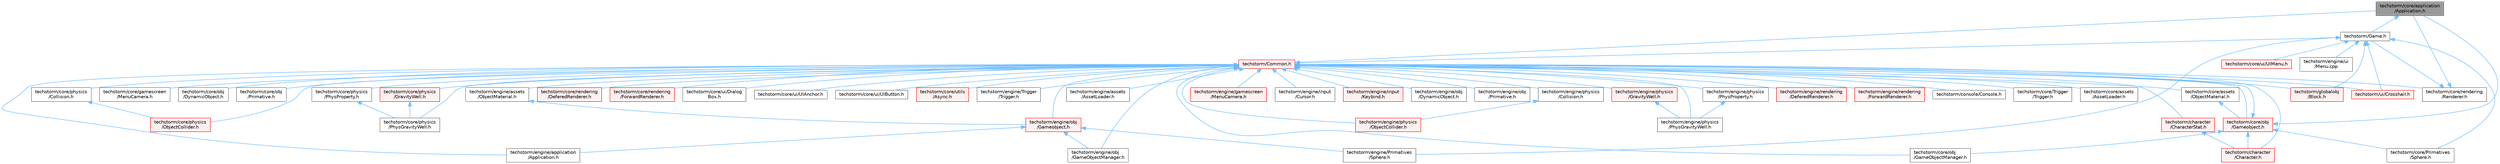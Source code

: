 digraph "techstorm/core/application/Application.h"
{
 // LATEX_PDF_SIZE
  bgcolor="transparent";
  edge [fontname=Helvetica,fontsize=10,labelfontname=Helvetica,labelfontsize=10];
  node [fontname=Helvetica,fontsize=10,shape=box,height=0.2,width=0.4];
  Node1 [id="Node000001",label="techstorm/core/application\l/Application.h",height=0.2,width=0.4,color="gray40", fillcolor="grey60", style="filled", fontcolor="black",tooltip=" "];
  Node1 -> Node2 [id="edge1_Node000001_Node000002",dir="back",color="steelblue1",style="solid",tooltip=" "];
  Node2 [id="Node000002",label="techstorm/Game.h",height=0.2,width=0.4,color="grey40", fillcolor="white", style="filled",URL="$_game_8h.html",tooltip=" "];
  Node2 -> Node3 [id="edge2_Node000002_Node000003",dir="back",color="steelblue1",style="solid",tooltip=" "];
  Node3 [id="Node000003",label="techstorm/Common.h",height=0.2,width=0.4,color="red", fillcolor="#FFF0F0", style="filled",URL="$_common_8h.html",tooltip=" "];
  Node3 -> Node4 [id="edge3_Node000003_Node000004",dir="back",color="steelblue1",style="solid",tooltip=" "];
  Node4 [id="Node000004",label="techstorm/character\l/Character.h",height=0.2,width=0.4,color="red", fillcolor="#FFF0F0", style="filled",URL="$_character_8h.html",tooltip=" "];
  Node3 -> Node11 [id="edge4_Node000003_Node000011",dir="back",color="steelblue1",style="solid",tooltip=" "];
  Node11 [id="Node000011",label="techstorm/character\l/CharacterStat.h",height=0.2,width=0.4,color="red", fillcolor="#FFF0F0", style="filled",URL="$_character_stat_8h.html",tooltip=" "];
  Node11 -> Node4 [id="edge5_Node000011_Node000004",dir="back",color="steelblue1",style="solid",tooltip=" "];
  Node3 -> Node14 [id="edge6_Node000003_Node000014",dir="back",color="steelblue1",style="solid",tooltip=" "];
  Node14 [id="Node000014",label="techstorm/console/Console.h",height=0.2,width=0.4,color="grey40", fillcolor="white", style="filled",URL="$_console_8h.html",tooltip=" "];
  Node3 -> Node15 [id="edge7_Node000003_Node000015",dir="back",color="steelblue1",style="solid",tooltip=" "];
  Node15 [id="Node000015",label="techstorm/core/Trigger\l/Trigger.h",height=0.2,width=0.4,color="grey40", fillcolor="white", style="filled",URL="$core_2_trigger_2_trigger_8h.html",tooltip=" "];
  Node3 -> Node1 [id="edge8_Node000003_Node000001",dir="back",color="steelblue1",style="solid",tooltip=" "];
  Node3 -> Node16 [id="edge9_Node000003_Node000016",dir="back",color="steelblue1",style="solid",tooltip=" "];
  Node16 [id="Node000016",label="techstorm/core/assets\l/AssetLoader.h",height=0.2,width=0.4,color="grey40", fillcolor="white", style="filled",URL="$core_2assets_2_asset_loader_8h.html",tooltip=" "];
  Node3 -> Node17 [id="edge10_Node000003_Node000017",dir="back",color="steelblue1",style="solid",tooltip=" "];
  Node17 [id="Node000017",label="techstorm/core/assets\l/ObjectMaterial.h",height=0.2,width=0.4,color="grey40", fillcolor="white", style="filled",URL="$core_2assets_2_object_material_8h.html",tooltip=" "];
  Node17 -> Node18 [id="edge11_Node000017_Node000018",dir="back",color="steelblue1",style="solid",tooltip=" "];
  Node18 [id="Node000018",label="techstorm/core/obj\l/Gameobject.h",height=0.2,width=0.4,color="red", fillcolor="#FFF0F0", style="filled",URL="$core_2obj_2_gameobject_8h.html",tooltip=" "];
  Node18 -> Node3 [id="edge12_Node000018_Node000003",dir="back",color="steelblue1",style="solid",tooltip=" "];
  Node18 -> Node4 [id="edge13_Node000018_Node000004",dir="back",color="steelblue1",style="solid",tooltip=" "];
  Node18 -> Node19 [id="edge14_Node000018_Node000019",dir="back",color="steelblue1",style="solid",tooltip=" "];
  Node19 [id="Node000019",label="techstorm/core/Primatives\l/Sphere.h",height=0.2,width=0.4,color="grey40", fillcolor="white", style="filled",URL="$core_2_primatives_2_sphere_8h.html",tooltip=" "];
  Node18 -> Node1 [id="edge15_Node000018_Node000001",dir="back",color="steelblue1",style="solid",tooltip=" "];
  Node18 -> Node26 [id="edge16_Node000018_Node000026",dir="back",color="steelblue1",style="solid",tooltip=" "];
  Node26 [id="Node000026",label="techstorm/core/obj\l/GameObjectManager.h",height=0.2,width=0.4,color="grey40", fillcolor="white", style="filled",URL="$core_2obj_2_game_object_manager_8h.html",tooltip=" "];
  Node3 -> Node38 [id="edge17_Node000003_Node000038",dir="back",color="steelblue1",style="solid",tooltip=" "];
  Node38 [id="Node000038",label="techstorm/core/gamescreen\l/MenuCamera.h",height=0.2,width=0.4,color="grey40", fillcolor="white", style="filled",URL="$core_2gamescreen_2_menu_camera_8h.html",tooltip=" "];
  Node3 -> Node39 [id="edge18_Node000003_Node000039",dir="back",color="steelblue1",style="solid",tooltip=" "];
  Node39 [id="Node000039",label="techstorm/core/obj\l/DynamicObject.h",height=0.2,width=0.4,color="grey40", fillcolor="white", style="filled",URL="$core_2obj_2_dynamic_object_8h.html",tooltip=" "];
  Node3 -> Node26 [id="edge19_Node000003_Node000026",dir="back",color="steelblue1",style="solid",tooltip=" "];
  Node3 -> Node18 [id="edge20_Node000003_Node000018",dir="back",color="steelblue1",style="solid",tooltip=" "];
  Node3 -> Node40 [id="edge21_Node000003_Node000040",dir="back",color="steelblue1",style="solid",tooltip=" "];
  Node40 [id="Node000040",label="techstorm/core/obj\l/Primative.h",height=0.2,width=0.4,color="grey40", fillcolor="white", style="filled",URL="$core_2obj_2_primative_8h.html",tooltip=" "];
  Node3 -> Node41 [id="edge22_Node000003_Node000041",dir="back",color="steelblue1",style="solid",tooltip=" "];
  Node41 [id="Node000041",label="techstorm/core/physics\l/Collision.h",height=0.2,width=0.4,color="grey40", fillcolor="white", style="filled",URL="$core_2physics_2_collision_8h.html",tooltip=" "];
  Node41 -> Node42 [id="edge23_Node000041_Node000042",dir="back",color="steelblue1",style="solid",tooltip=" "];
  Node42 [id="Node000042",label="techstorm/core/physics\l/ObjectCollider.h",height=0.2,width=0.4,color="red", fillcolor="#FFF0F0", style="filled",URL="$core_2physics_2_object_collider_8h.html",tooltip=" "];
  Node3 -> Node44 [id="edge24_Node000003_Node000044",dir="back",color="steelblue1",style="solid",tooltip=" "];
  Node44 [id="Node000044",label="techstorm/core/physics\l/GravityWell.h",height=0.2,width=0.4,color="red", fillcolor="#FFF0F0", style="filled",URL="$core_2physics_2_gravity_well_8h.html",tooltip=" "];
  Node44 -> Node46 [id="edge25_Node000044_Node000046",dir="back",color="steelblue1",style="solid",tooltip=" "];
  Node46 [id="Node000046",label="techstorm/core/physics\l/PhysGravityWell.h",height=0.2,width=0.4,color="grey40", fillcolor="white", style="filled",URL="$core_2physics_2_phys_gravity_well_8h.html",tooltip=" "];
  Node3 -> Node42 [id="edge26_Node000003_Node000042",dir="back",color="steelblue1",style="solid",tooltip=" "];
  Node3 -> Node46 [id="edge27_Node000003_Node000046",dir="back",color="steelblue1",style="solid",tooltip=" "];
  Node3 -> Node47 [id="edge28_Node000003_Node000047",dir="back",color="steelblue1",style="solid",tooltip=" "];
  Node47 [id="Node000047",label="techstorm/core/physics\l/PhysProperty.h",height=0.2,width=0.4,color="grey40", fillcolor="white", style="filled",URL="$core_2physics_2_phys_property_8h.html",tooltip=" "];
  Node47 -> Node46 [id="edge29_Node000047_Node000046",dir="back",color="steelblue1",style="solid",tooltip=" "];
  Node3 -> Node48 [id="edge30_Node000003_Node000048",dir="back",color="steelblue1",style="solid",tooltip=" "];
  Node48 [id="Node000048",label="techstorm/core/rendering\l/DeferedRenderer.h",height=0.2,width=0.4,color="red", fillcolor="#FFF0F0", style="filled",URL="$core_2rendering_2_defered_renderer_8h.html",tooltip=" "];
  Node3 -> Node50 [id="edge31_Node000003_Node000050",dir="back",color="steelblue1",style="solid",tooltip=" "];
  Node50 [id="Node000050",label="techstorm/core/rendering\l/ForwardRenderer.h",height=0.2,width=0.4,color="red", fillcolor="#FFF0F0", style="filled",URL="$core_2rendering_2_forward_renderer_8h.html",tooltip=" "];
  Node3 -> Node51 [id="edge32_Node000003_Node000051",dir="back",color="steelblue1",style="solid",tooltip=" "];
  Node51 [id="Node000051",label="techstorm/core/rendering\l/Renderer.h",height=0.2,width=0.4,color="grey40", fillcolor="white", style="filled",URL="$core_2rendering_2_renderer_8h.html",tooltip=" "];
  Node51 -> Node2 [id="edge33_Node000051_Node000002",dir="back",color="steelblue1",style="solid",tooltip=" "];
  Node51 -> Node1 [id="edge34_Node000051_Node000001",dir="back",color="steelblue1",style="solid",tooltip=" "];
  Node3 -> Node52 [id="edge35_Node000003_Node000052",dir="back",color="steelblue1",style="solid",tooltip=" "];
  Node52 [id="Node000052",label="techstorm/core/ui/Dialog\lBox.h",height=0.2,width=0.4,color="grey40", fillcolor="white", style="filled",URL="$core_2ui_2_dialog_box_8h.html",tooltip=" "];
  Node3 -> Node53 [id="edge36_Node000003_Node000053",dir="back",color="steelblue1",style="solid",tooltip=" "];
  Node53 [id="Node000053",label="techstorm/core/ui/UIAnchor.h",height=0.2,width=0.4,color="grey40", fillcolor="white", style="filled",URL="$core_2ui_2_u_i_anchor_8h.html",tooltip=" "];
  Node3 -> Node54 [id="edge37_Node000003_Node000054",dir="back",color="steelblue1",style="solid",tooltip=" "];
  Node54 [id="Node000054",label="techstorm/core/ui/UIButton.h",height=0.2,width=0.4,color="grey40", fillcolor="white", style="filled",URL="$core_2ui_2_u_i_button_8h.html",tooltip=" "];
  Node3 -> Node55 [id="edge38_Node000003_Node000055",dir="back",color="steelblue1",style="solid",tooltip=" "];
  Node55 [id="Node000055",label="techstorm/core/utils\l/Async.h",height=0.2,width=0.4,color="red", fillcolor="#FFF0F0", style="filled",URL="$core_2utils_2_async_8h.html",tooltip=" "];
  Node3 -> Node57 [id="edge39_Node000003_Node000057",dir="back",color="steelblue1",style="solid",tooltip=" "];
  Node57 [id="Node000057",label="techstorm/engine/Trigger\l/Trigger.h",height=0.2,width=0.4,color="grey40", fillcolor="white", style="filled",URL="$engine_2_trigger_2_trigger_8h.html",tooltip=" "];
  Node3 -> Node8 [id="edge40_Node000003_Node000008",dir="back",color="steelblue1",style="solid",tooltip=" "];
  Node8 [id="Node000008",label="techstorm/engine/application\l/Application.h",height=0.2,width=0.4,color="grey40", fillcolor="white", style="filled",URL="$engine_2application_2_application_8h.html",tooltip=" "];
  Node3 -> Node58 [id="edge41_Node000003_Node000058",dir="back",color="steelblue1",style="solid",tooltip=" "];
  Node58 [id="Node000058",label="techstorm/engine/assets\l/AssetLoader.h",height=0.2,width=0.4,color="grey40", fillcolor="white", style="filled",URL="$engine_2assets_2_asset_loader_8h.html",tooltip=" "];
  Node3 -> Node59 [id="edge42_Node000003_Node000059",dir="back",color="steelblue1",style="solid",tooltip=" "];
  Node59 [id="Node000059",label="techstorm/engine/assets\l/ObjectMaterial.h",height=0.2,width=0.4,color="grey40", fillcolor="white", style="filled",URL="$engine_2assets_2_object_material_8h.html",tooltip=" "];
  Node59 -> Node60 [id="edge43_Node000059_Node000060",dir="back",color="steelblue1",style="solid",tooltip=" "];
  Node60 [id="Node000060",label="techstorm/engine/obj\l/Gameobject.h",height=0.2,width=0.4,color="red", fillcolor="#FFF0F0", style="filled",URL="$engine_2obj_2_gameobject_8h.html",tooltip=" "];
  Node60 -> Node61 [id="edge44_Node000060_Node000061",dir="back",color="steelblue1",style="solid",tooltip=" "];
  Node61 [id="Node000061",label="techstorm/engine/Primatives\l/Sphere.h",height=0.2,width=0.4,color="grey40", fillcolor="white", style="filled",URL="$engine_2_primatives_2_sphere_8h.html",tooltip=" "];
  Node60 -> Node8 [id="edge45_Node000060_Node000008",dir="back",color="steelblue1",style="solid",tooltip=" "];
  Node60 -> Node67 [id="edge46_Node000060_Node000067",dir="back",color="steelblue1",style="solid",tooltip=" "];
  Node67 [id="Node000067",label="techstorm/engine/obj\l/GameObjectManager.h",height=0.2,width=0.4,color="grey40", fillcolor="white", style="filled",URL="$engine_2obj_2_game_object_manager_8h.html",tooltip=" "];
  Node3 -> Node72 [id="edge47_Node000003_Node000072",dir="back",color="steelblue1",style="solid",tooltip=" "];
  Node72 [id="Node000072",label="techstorm/engine/gamescreen\l/MenuCamera.h",height=0.2,width=0.4,color="red", fillcolor="#FFF0F0", style="filled",URL="$engine_2gamescreen_2_menu_camera_8h.html",tooltip=" "];
  Node3 -> Node75 [id="edge48_Node000003_Node000075",dir="back",color="steelblue1",style="solid",tooltip=" "];
  Node75 [id="Node000075",label="techstorm/engine/input\l/Cursor.h",height=0.2,width=0.4,color="grey40", fillcolor="white", style="filled",URL="$engine_2input_2_cursor_8h.html",tooltip=" "];
  Node3 -> Node76 [id="edge49_Node000003_Node000076",dir="back",color="steelblue1",style="solid",tooltip=" "];
  Node76 [id="Node000076",label="techstorm/engine/input\l/Keybind.h",height=0.2,width=0.4,color="red", fillcolor="#FFF0F0", style="filled",URL="$engine_2input_2_keybind_8h.html",tooltip=" "];
  Node3 -> Node78 [id="edge50_Node000003_Node000078",dir="back",color="steelblue1",style="solid",tooltip=" "];
  Node78 [id="Node000078",label="techstorm/engine/obj\l/DynamicObject.h",height=0.2,width=0.4,color="grey40", fillcolor="white", style="filled",URL="$engine_2obj_2_dynamic_object_8h.html",tooltip=" "];
  Node3 -> Node67 [id="edge51_Node000003_Node000067",dir="back",color="steelblue1",style="solid",tooltip=" "];
  Node3 -> Node60 [id="edge52_Node000003_Node000060",dir="back",color="steelblue1",style="solid",tooltip=" "];
  Node3 -> Node79 [id="edge53_Node000003_Node000079",dir="back",color="steelblue1",style="solid",tooltip=" "];
  Node79 [id="Node000079",label="techstorm/engine/obj\l/Primative.h",height=0.2,width=0.4,color="grey40", fillcolor="white", style="filled",URL="$engine_2obj_2_primative_8h.html",tooltip=" "];
  Node3 -> Node80 [id="edge54_Node000003_Node000080",dir="back",color="steelblue1",style="solid",tooltip=" "];
  Node80 [id="Node000080",label="techstorm/engine/physics\l/Collision.h",height=0.2,width=0.4,color="grey40", fillcolor="white", style="filled",URL="$engine_2physics_2_collision_8h.html",tooltip=" "];
  Node80 -> Node81 [id="edge55_Node000080_Node000081",dir="back",color="steelblue1",style="solid",tooltip=" "];
  Node81 [id="Node000081",label="techstorm/engine/physics\l/ObjectCollider.h",height=0.2,width=0.4,color="red", fillcolor="#FFF0F0", style="filled",URL="$engine_2physics_2_object_collider_8h.html",tooltip=" "];
  Node3 -> Node83 [id="edge56_Node000003_Node000083",dir="back",color="steelblue1",style="solid",tooltip=" "];
  Node83 [id="Node000083",label="techstorm/engine/physics\l/GravityWell.h",height=0.2,width=0.4,color="red", fillcolor="#FFF0F0", style="filled",URL="$engine_2physics_2_gravity_well_8h.html",tooltip=" "];
  Node83 -> Node85 [id="edge57_Node000083_Node000085",dir="back",color="steelblue1",style="solid",tooltip=" "];
  Node85 [id="Node000085",label="techstorm/engine/physics\l/PhysGravityWell.h",height=0.2,width=0.4,color="grey40", fillcolor="white", style="filled",URL="$engine_2physics_2_phys_gravity_well_8h.html",tooltip=" "];
  Node3 -> Node81 [id="edge58_Node000003_Node000081",dir="back",color="steelblue1",style="solid",tooltip=" "];
  Node3 -> Node85 [id="edge59_Node000003_Node000085",dir="back",color="steelblue1",style="solid",tooltip=" "];
  Node3 -> Node86 [id="edge60_Node000003_Node000086",dir="back",color="steelblue1",style="solid",tooltip=" "];
  Node86 [id="Node000086",label="techstorm/engine/physics\l/PhysProperty.h",height=0.2,width=0.4,color="grey40", fillcolor="white", style="filled",URL="$engine_2physics_2_phys_property_8h.html",tooltip=" "];
  Node86 -> Node85 [id="edge61_Node000086_Node000085",dir="back",color="steelblue1",style="solid",tooltip=" "];
  Node3 -> Node87 [id="edge62_Node000003_Node000087",dir="back",color="steelblue1",style="solid",tooltip=" "];
  Node87 [id="Node000087",label="techstorm/engine/rendering\l/DeferedRenderer.h",height=0.2,width=0.4,color="red", fillcolor="#FFF0F0", style="filled",URL="$engine_2rendering_2_defered_renderer_8h.html",tooltip=" "];
  Node3 -> Node89 [id="edge63_Node000003_Node000089",dir="back",color="steelblue1",style="solid",tooltip=" "];
  Node89 [id="Node000089",label="techstorm/engine/rendering\l/ForwardRenderer.h",height=0.2,width=0.4,color="red", fillcolor="#FFF0F0", style="filled",URL="$engine_2rendering_2_forward_renderer_8h.html",tooltip=" "];
  Node3 -> Node104 [id="edge64_Node000003_Node000104",dir="back",color="steelblue1",style="solid",tooltip=" "];
  Node104 [id="Node000104",label="techstorm/globalobj\l/Block.h",height=0.2,width=0.4,color="red", fillcolor="#FFF0F0", style="filled",URL="$_block_8h.html",tooltip=" "];
  Node3 -> Node118 [id="edge65_Node000003_Node000118",dir="back",color="steelblue1",style="solid",tooltip=" "];
  Node118 [id="Node000118",label="techstorm/ui/Crosshair.h",height=0.2,width=0.4,color="red", fillcolor="#FFF0F0", style="filled",URL="$_crosshair_8h.html",tooltip=" "];
  Node2 -> Node19 [id="edge66_Node000002_Node000019",dir="back",color="steelblue1",style="solid",tooltip=" "];
  Node2 -> Node120 [id="edge67_Node000002_Node000120",dir="back",color="steelblue1",style="solid",tooltip=" "];
  Node120 [id="Node000120",label="techstorm/core/ui/UIMenu.h",height=0.2,width=0.4,color="red", fillcolor="#FFF0F0", style="filled",URL="$_u_i_menu_8h.html",tooltip=" "];
  Node2 -> Node61 [id="edge68_Node000002_Node000061",dir="back",color="steelblue1",style="solid",tooltip=" "];
  Node2 -> Node74 [id="edge69_Node000002_Node000074",dir="back",color="steelblue1",style="solid",tooltip=" "];
  Node74 [id="Node000074",label="techstorm/engine/ui\l/Menu.cpp",height=0.2,width=0.4,color="grey40", fillcolor="white", style="filled",URL="$_menu_8cpp.html",tooltip=" "];
  Node2 -> Node104 [id="edge70_Node000002_Node000104",dir="back",color="steelblue1",style="solid",tooltip=" "];
  Node2 -> Node118 [id="edge71_Node000002_Node000118",dir="back",color="steelblue1",style="solid",tooltip=" "];
}
